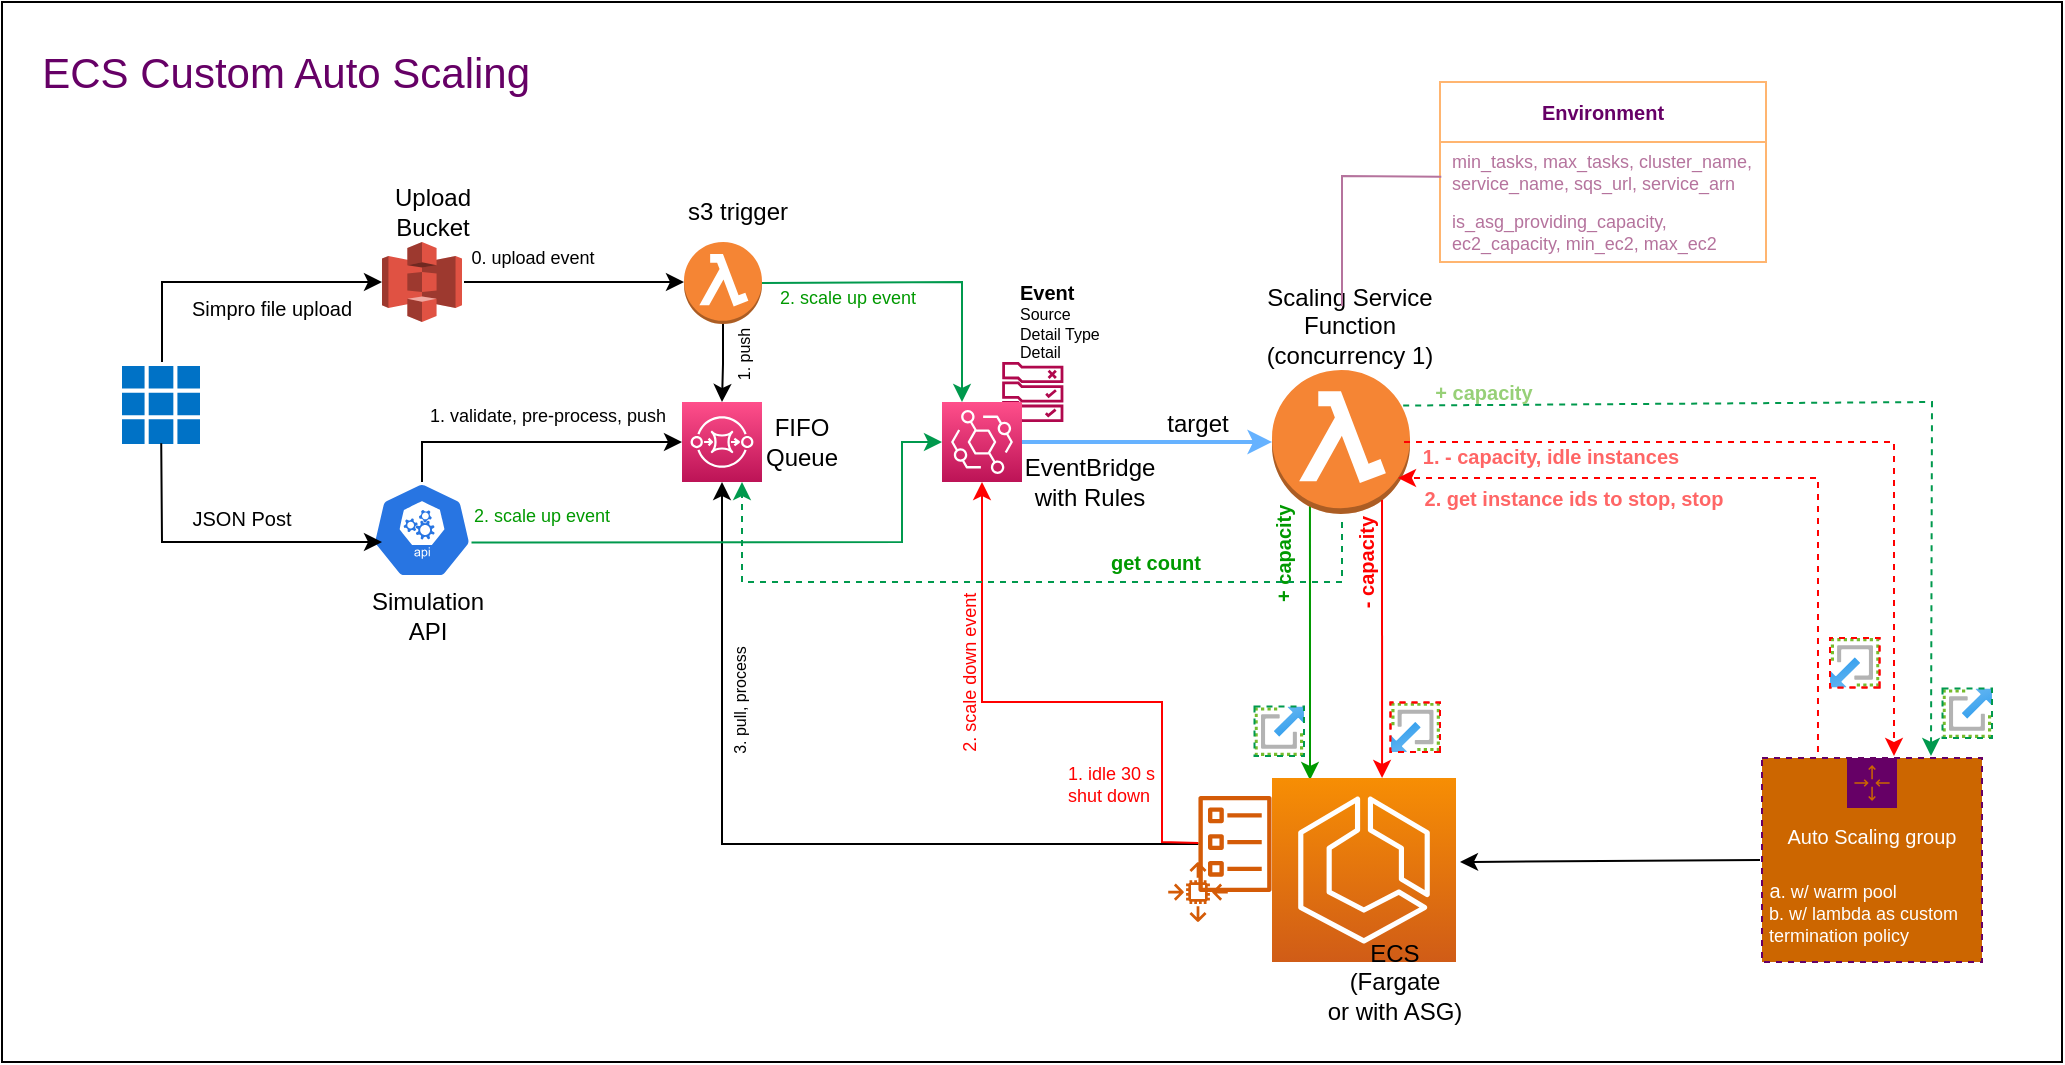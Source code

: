 <mxfile version="20.0.2" type="device"><diagram id="z8ID2N0thkWBZyAqDvLX" name="Page-1"><mxGraphModel dx="1888" dy="521" grid="1" gridSize="10" guides="1" tooltips="1" connect="1" arrows="1" fold="1" page="1" pageScale="1" pageWidth="850" pageHeight="1100" math="0" shadow="0"><root><mxCell id="0"/><mxCell id="1" parent="0"/><mxCell id="XwX1ZT5NqAK-yIYVkq8Y-12" value="" style="rounded=0;whiteSpace=wrap;html=1;" parent="1" vertex="1"><mxGeometry x="-210" y="10" width="1030" height="530" as="geometry"/></mxCell><mxCell id="5SeBwjOsilTfO1wTrDJ5-1" value="" style="outlineConnect=0;dashed=0;verticalLabelPosition=bottom;verticalAlign=top;align=center;html=1;shape=mxgraph.aws3.s3;fillColor=#E05243;gradientColor=none;" parent="1" vertex="1"><mxGeometry x="-20" y="130" width="40" height="40" as="geometry"/></mxCell><mxCell id="5SeBwjOsilTfO1wTrDJ5-2" value="" style="sketch=0;html=1;dashed=0;whitespace=wrap;fillColor=#2875E2;strokeColor=#ffffff;points=[[0.005,0.63,0],[0.1,0.2,0],[0.9,0.2,0],[0.5,0,0],[0.995,0.63,0],[0.72,0.99,0],[0.5,1,0],[0.28,0.99,0]];shape=mxgraph.kubernetes.icon;prIcon=api" parent="1" vertex="1"><mxGeometry x="-25" y="250" width="50" height="48" as="geometry"/></mxCell><mxCell id="5SeBwjOsilTfO1wTrDJ5-3" value="" style="sketch=0;outlineConnect=0;fontColor=#232F3E;gradientColor=none;fillColor=#B0084D;strokeColor=none;dashed=0;verticalLabelPosition=bottom;verticalAlign=top;align=center;html=1;fontSize=12;fontStyle=0;aspect=fixed;pointerEvents=1;shape=mxgraph.aws4.rule_2;" parent="1" vertex="1"><mxGeometry x="290" y="190" width="30.79" height="30" as="geometry"/></mxCell><mxCell id="5SeBwjOsilTfO1wTrDJ5-4" value="" style="sketch=0;points=[[0,0,0],[0.25,0,0],[0.5,0,0],[0.75,0,0],[1,0,0],[0,1,0],[0.25,1,0],[0.5,1,0],[0.75,1,0],[1,1,0],[0,0.25,0],[0,0.5,0],[0,0.75,0],[1,0.25,0],[1,0.5,0],[1,0.75,0]];outlineConnect=0;fontColor=#232F3E;gradientColor=#FF4F8B;gradientDirection=north;fillColor=#BC1356;strokeColor=#ffffff;dashed=0;verticalLabelPosition=bottom;verticalAlign=top;align=center;html=1;fontSize=12;fontStyle=0;aspect=fixed;shape=mxgraph.aws4.resourceIcon;resIcon=mxgraph.aws4.eventbridge;" parent="1" vertex="1"><mxGeometry x="260" y="210" width="40" height="40" as="geometry"/></mxCell><mxCell id="5SeBwjOsilTfO1wTrDJ5-85" style="edgeStyle=orthogonalEdgeStyle;rounded=0;orthogonalLoop=1;jettySize=auto;html=1;fontSize=9;fontColor=#FF0000;strokeColor=#009900;exitX=0.275;exitY=0.917;exitDx=0;exitDy=0;exitPerimeter=0;" parent="1" source="5SeBwjOsilTfO1wTrDJ5-5" edge="1"><mxGeometry relative="1" as="geometry"><mxPoint x="444" y="399" as="targetPoint"/><mxPoint x="444" y="275" as="sourcePoint"/></mxGeometry></mxCell><mxCell id="5SeBwjOsilTfO1wTrDJ5-5" value="" style="outlineConnect=0;dashed=0;verticalLabelPosition=bottom;verticalAlign=top;align=center;html=1;shape=mxgraph.aws3.lambda_function;fillColor=#F58534;gradientColor=none;" parent="1" vertex="1"><mxGeometry x="425" y="194" width="69" height="72" as="geometry"/></mxCell><mxCell id="5SeBwjOsilTfO1wTrDJ5-8" value="" style="sketch=0;points=[[0,0,0],[0.25,0,0],[0.5,0,0],[0.75,0,0],[1,0,0],[0,1,0],[0.25,1,0],[0.5,1,0],[0.75,1,0],[1,1,0],[0,0.25,0],[0,0.5,0],[0,0.75,0],[1,0.25,0],[1,0.5,0],[1,0.75,0]];outlineConnect=0;fontColor=#232F3E;gradientColor=#F78E04;gradientDirection=north;fillColor=#D05C17;strokeColor=#ffffff;dashed=0;verticalLabelPosition=bottom;verticalAlign=top;align=center;html=1;fontSize=12;fontStyle=0;aspect=fixed;shape=mxgraph.aws4.resourceIcon;resIcon=mxgraph.aws4.ecs;" parent="1" vertex="1"><mxGeometry x="425" y="398" width="92" height="92" as="geometry"/></mxCell><mxCell id="5SeBwjOsilTfO1wTrDJ5-9" value="&lt;font style=&quot;font-size: 10px;&quot;&gt;Auto Scaling group&lt;/font&gt;&lt;br&gt;&lt;font style=&quot;font-size: 10px&quot;&gt;&lt;br&gt;&lt;/font&gt;&lt;div style=&quot;text-align: left; font-size: 9px;&quot;&gt;&lt;font style=&quot;font-size: 10px;&quot;&gt;&amp;nbsp;a&lt;/font&gt;&lt;font style=&quot;font-size: 9px;&quot;&gt;. w/ warm pool&lt;/font&gt;&lt;/div&gt;&lt;font style=&quot;font-size: 9px;&quot;&gt;&lt;div style=&quot;text-align: left;&quot;&gt;&amp;nbsp;b. w/ lambda as custom&amp;nbsp; &amp;nbsp; &amp;nbsp;termination policy&lt;/div&gt;&lt;/font&gt;" style="points=[[0,0],[0.25,0],[0.5,0],[0.75,0],[1,0],[1,0.25],[1,0.5],[1,0.75],[1,1],[0.75,1],[0.5,1],[0.25,1],[0,1],[0,0.75],[0,0.5],[0,0.25]];outlineConnect=0;gradientColor=none;html=1;whiteSpace=wrap;fontSize=12;fontStyle=0;container=1;pointerEvents=0;collapsible=0;recursiveResize=0;shape=mxgraph.aws4.groupCenter;grIcon=mxgraph.aws4.group_auto_scaling_group;grStroke=1;strokeColor=#660066;fillColor=#CC6600;verticalAlign=top;align=center;fontColor=#FFFFFF;dashed=1;spacingTop=25;" parent="1" vertex="1"><mxGeometry x="670" y="388" width="110" height="102" as="geometry"/></mxCell><mxCell id="5SeBwjOsilTfO1wTrDJ5-14" value="Upload&lt;br&gt;Bucket" style="text;html=1;strokeColor=none;fillColor=none;align=center;verticalAlign=middle;whiteSpace=wrap;rounded=0;" parent="1" vertex="1"><mxGeometry x="-47.5" y="100" width="105" height="30" as="geometry"/></mxCell><mxCell id="5SeBwjOsilTfO1wTrDJ5-15" value="Simulation API" style="text;html=1;strokeColor=none;fillColor=none;align=center;verticalAlign=middle;whiteSpace=wrap;rounded=0;" parent="1" vertex="1"><mxGeometry x="-27" y="302" width="60" height="30" as="geometry"/></mxCell><mxCell id="5SeBwjOsilTfO1wTrDJ5-16" value="EventBridge with Rules" style="text;html=1;strokeColor=none;fillColor=none;align=center;verticalAlign=middle;whiteSpace=wrap;rounded=0;" parent="1" vertex="1"><mxGeometry x="304" y="235" width="60" height="30" as="geometry"/></mxCell><mxCell id="5SeBwjOsilTfO1wTrDJ5-18" value="&lt;div style=&quot;&quot;&gt;&lt;font size=&quot;1&quot; style=&quot;&quot;&gt;&lt;b style=&quot;&quot;&gt;Event&lt;/b&gt;&lt;/font&gt;&lt;/div&gt;&lt;div style=&quot;font-size: 8px;&quot;&gt;&lt;span style=&quot;background-color: initial;&quot;&gt;Source&lt;/span&gt;&lt;br&gt;&lt;/div&gt;&lt;div style=&quot;font-size: 8px;&quot;&gt;&lt;span style=&quot;font-size: 8px;&quot;&gt;&lt;font style=&quot;font-size: 8px;&quot;&gt;Detail Type&lt;/font&gt;&lt;/span&gt;&lt;/div&gt;&lt;div style=&quot;font-size: 8px;&quot;&gt;&lt;span style=&quot;font-size: 8px;&quot;&gt;&lt;font style=&quot;font-size: 8px;&quot;&gt;Detail&lt;/font&gt;&lt;/span&gt;&lt;/div&gt;" style="text;html=1;strokeColor=none;fillColor=none;align=left;verticalAlign=middle;whiteSpace=wrap;rounded=0;fontSize=8;fontStyle=0" parent="1" vertex="1"><mxGeometry x="297" y="145" width="50" height="50" as="geometry"/></mxCell><mxCell id="5SeBwjOsilTfO1wTrDJ5-19" value="" style="endArrow=classic;html=1;rounded=0;fontSize=8;exitX=1;exitY=0.5;exitDx=0;exitDy=0;exitPerimeter=0;entryX=0;entryY=0.5;entryDx=0;entryDy=0;entryPerimeter=0;strokeColor=#66B2FF;strokeWidth=2;" parent="1" source="5SeBwjOsilTfO1wTrDJ5-4" target="5SeBwjOsilTfO1wTrDJ5-5" edge="1"><mxGeometry width="50" height="50" relative="1" as="geometry"><mxPoint x="350" y="270" as="sourcePoint"/><mxPoint x="400" y="220" as="targetPoint"/></mxGeometry></mxCell><mxCell id="5SeBwjOsilTfO1wTrDJ5-27" value="" style="sketch=0;points=[[0,0,0],[0.25,0,0],[0.5,0,0],[0.75,0,0],[1,0,0],[0,1,0],[0.25,1,0],[0.5,1,0],[0.75,1,0],[1,1,0],[0,0.25,0],[0,0.5,0],[0,0.75,0],[1,0.25,0],[1,0.5,0],[1,0.75,0]];outlineConnect=0;fontColor=#232F3E;gradientColor=#FF4F8B;gradientDirection=north;fillColor=#BC1356;strokeColor=#ffffff;dashed=0;verticalLabelPosition=bottom;verticalAlign=top;align=center;html=1;fontSize=12;fontStyle=0;aspect=fixed;shape=mxgraph.aws4.resourceIcon;resIcon=mxgraph.aws4.sqs;" parent="1" vertex="1"><mxGeometry x="130" y="210" width="40" height="40" as="geometry"/></mxCell><mxCell id="5SeBwjOsilTfO1wTrDJ5-48" value="" style="edgeStyle=orthogonalEdgeStyle;rounded=0;orthogonalLoop=1;jettySize=auto;html=1;fontSize=8;" parent="1" source="5SeBwjOsilTfO1wTrDJ5-28" target="5SeBwjOsilTfO1wTrDJ5-27" edge="1"><mxGeometry relative="1" as="geometry"/></mxCell><mxCell id="5SeBwjOsilTfO1wTrDJ5-28" value="" style="outlineConnect=0;dashed=0;verticalLabelPosition=bottom;verticalAlign=top;align=center;html=1;shape=mxgraph.aws3.lambda_function;fillColor=#F58534;gradientColor=none;" parent="1" vertex="1"><mxGeometry x="131" y="130" width="39" height="41" as="geometry"/></mxCell><mxCell id="5SeBwjOsilTfO1wTrDJ5-29" value="s3 trigger" style="text;html=1;strokeColor=none;fillColor=none;align=center;verticalAlign=middle;whiteSpace=wrap;rounded=0;" parent="1" vertex="1"><mxGeometry x="127" y="100" width="62" height="30" as="geometry"/></mxCell><mxCell id="5SeBwjOsilTfO1wTrDJ5-30" value="ECS&lt;br&gt;(Fargate&lt;br&gt;or with ASG)" style="text;html=1;strokeColor=none;fillColor=none;align=center;verticalAlign=middle;whiteSpace=wrap;rounded=0;" parent="1" vertex="1"><mxGeometry x="450" y="490" width="73" height="20" as="geometry"/></mxCell><mxCell id="5SeBwjOsilTfO1wTrDJ5-34" value="" style="endArrow=classic;html=1;rounded=0;fontSize=8;entryX=0.5;entryY=1;entryDx=0;entryDy=0;entryPerimeter=0;" parent="1" source="0cKRblF1f395sn9dbBqa-1" target="5SeBwjOsilTfO1wTrDJ5-27" edge="1"><mxGeometry width="50" height="50" relative="1" as="geometry"><mxPoint x="377" y="436.5" as="sourcePoint"/><mxPoint x="200" y="370" as="targetPoint"/><Array as="points"><mxPoint x="150" y="431"/></Array></mxGeometry></mxCell><mxCell id="5SeBwjOsilTfO1wTrDJ5-42" value="1. validate, pre-process, push" style="text;html=1;strokeColor=none;fillColor=none;align=center;verticalAlign=middle;whiteSpace=wrap;rounded=0;fontSize=9;" parent="1" vertex="1"><mxGeometry x="-2" y="209.25" width="130" height="16" as="geometry"/></mxCell><mxCell id="5SeBwjOsilTfO1wTrDJ5-44" value="0. upload event" style="text;html=1;strokeColor=none;fillColor=none;align=center;verticalAlign=middle;whiteSpace=wrap;rounded=0;fontSize=9;" parent="1" vertex="1"><mxGeometry x="23" y="130" width="65" height="16" as="geometry"/></mxCell><mxCell id="5SeBwjOsilTfO1wTrDJ5-46" value="" style="endArrow=classic;html=1;rounded=0;fontSize=8;" parent="1" edge="1"><mxGeometry width="50" height="50" relative="1" as="geometry"><mxPoint x="21" y="150" as="sourcePoint"/><mxPoint x="131" y="150" as="targetPoint"/></mxGeometry></mxCell><mxCell id="5SeBwjOsilTfO1wTrDJ5-49" value="1. push" style="text;html=1;strokeColor=none;fillColor=none;align=center;verticalAlign=middle;whiteSpace=wrap;rounded=0;fontSize=8;rotation=-90;" parent="1" vertex="1"><mxGeometry x="146" y="178" width="30" height="16" as="geometry"/></mxCell><mxCell id="5SeBwjOsilTfO1wTrDJ5-51" value="3. pull, process" style="text;html=1;strokeColor=none;fillColor=none;align=center;verticalAlign=middle;whiteSpace=wrap;rounded=0;fontSize=8;rotation=-90;" parent="1" vertex="1"><mxGeometry x="129" y="351" width="60" height="16" as="geometry"/></mxCell><mxCell id="5SeBwjOsilTfO1wTrDJ5-53" value="" style="endArrow=classic;html=1;rounded=0;fontSize=8;entryX=0;entryY=0.5;entryDx=0;entryDy=0;entryPerimeter=0;exitX=0.5;exitY=0;exitDx=0;exitDy=0;exitPerimeter=0;" parent="1" source="5SeBwjOsilTfO1wTrDJ5-2" target="5SeBwjOsilTfO1wTrDJ5-27" edge="1"><mxGeometry width="50" height="50" relative="1" as="geometry"><mxPoint x="50" y="250" as="sourcePoint"/><mxPoint x="100" y="200" as="targetPoint"/><Array as="points"><mxPoint y="230"/></Array></mxGeometry></mxCell><mxCell id="5SeBwjOsilTfO1wTrDJ5-56" value="" style="endArrow=classic;html=1;rounded=0;fontSize=8;strokeColor=#00994D;exitX=0.995;exitY=0.63;exitDx=0;exitDy=0;exitPerimeter=0;entryX=0;entryY=0.5;entryDx=0;entryDy=0;entryPerimeter=0;" parent="1" source="5SeBwjOsilTfO1wTrDJ5-2" target="5SeBwjOsilTfO1wTrDJ5-4" edge="1"><mxGeometry width="50" height="50" relative="1" as="geometry"><mxPoint x="80" y="310" as="sourcePoint"/><mxPoint x="130" y="260" as="targetPoint"/><Array as="points"><mxPoint x="240" y="280"/><mxPoint x="240" y="230"/></Array></mxGeometry></mxCell><mxCell id="5SeBwjOsilTfO1wTrDJ5-57" value="" style="endArrow=classic;html=1;rounded=0;fontSize=8;strokeColor=#00994D;exitX=1;exitY=0.5;exitDx=0;exitDy=0;exitPerimeter=0;entryX=0.25;entryY=0;entryDx=0;entryDy=0;entryPerimeter=0;" parent="1" source="5SeBwjOsilTfO1wTrDJ5-28" target="5SeBwjOsilTfO1wTrDJ5-4" edge="1"><mxGeometry width="50" height="50" relative="1" as="geometry"><mxPoint x="220" y="150" as="sourcePoint"/><mxPoint x="270" y="100" as="targetPoint"/><Array as="points"><mxPoint x="270" y="150"/></Array></mxGeometry></mxCell><mxCell id="5SeBwjOsilTfO1wTrDJ5-59" value="2. scale up event" style="text;html=1;strokeColor=none;fillColor=none;align=center;verticalAlign=middle;whiteSpace=wrap;rounded=0;fontSize=9;fontColor=#009900;" parent="1" vertex="1"><mxGeometry x="20" y="259" width="80" height="16" as="geometry"/></mxCell><mxCell id="5SeBwjOsilTfO1wTrDJ5-61" value="2. scale up event" style="text;html=1;strokeColor=none;fillColor=none;align=center;verticalAlign=middle;whiteSpace=wrap;rounded=0;fontSize=9;fontColor=#009900;" parent="1" vertex="1"><mxGeometry x="176" y="150" width="74" height="16" as="geometry"/></mxCell><mxCell id="5SeBwjOsilTfO1wTrDJ5-62" value="" style="endArrow=classic;html=1;rounded=0;fontSize=8;fontColor=#FF0000;strokeColor=#FF0000;entryX=0.5;entryY=1;entryDx=0;entryDy=0;entryPerimeter=0;" parent="1" source="0cKRblF1f395sn9dbBqa-1" target="5SeBwjOsilTfO1wTrDJ5-4" edge="1"><mxGeometry width="50" height="50" relative="1" as="geometry"><mxPoint x="404" y="420" as="sourcePoint"/><mxPoint x="320" y="260" as="targetPoint"/><Array as="points"><mxPoint x="370" y="430"/><mxPoint x="370" y="360"/><mxPoint x="280" y="360"/></Array></mxGeometry></mxCell><mxCell id="5SeBwjOsilTfO1wTrDJ5-63" value="2. scale down event" style="text;html=1;strokeColor=none;fillColor=none;align=center;verticalAlign=middle;whiteSpace=wrap;rounded=0;fontSize=9;fontColor=#FF0000;rotation=-90;" parent="1" vertex="1"><mxGeometry x="230" y="337.25" width="88.81" height="16" as="geometry"/></mxCell><mxCell id="5SeBwjOsilTfO1wTrDJ5-68" value="" style="shape=image;html=1;verticalAlign=top;verticalLabelPosition=bottom;labelBackgroundColor=#ffffff;imageAspect=0;aspect=fixed;image=https://cdn0.iconfinder.com/data/icons/woocons1/Stop.png;fontSize=8;fontColor=#009900;" parent="1" vertex="1"><mxGeometry x="360" y="363.63" width="22" height="22" as="geometry"/></mxCell><mxCell id="5SeBwjOsilTfO1wTrDJ5-71" value="1. idle 30 s&lt;br&gt;shut down" style="text;html=1;strokeColor=none;fillColor=none;align=left;verticalAlign=middle;whiteSpace=wrap;rounded=0;fontSize=9;fontColor=#FF0000;" parent="1" vertex="1"><mxGeometry x="320.79" y="395" width="65" height="12" as="geometry"/></mxCell><mxCell id="5SeBwjOsilTfO1wTrDJ5-11" value="" style="aspect=fixed;html=1;points=[];align=center;image;fontSize=12;image=img/lib/azure2/general/Scale.svg;imageBorder=#00994D;dashed=1;" parent="1" vertex="1"><mxGeometry x="416.25" y="362.25" width="24.75" height="24.75" as="geometry"/></mxCell><mxCell id="5SeBwjOsilTfO1wTrDJ5-81" value="Scaling Service Function (concurrency 1)" style="text;html=1;strokeColor=none;fillColor=none;align=center;verticalAlign=middle;whiteSpace=wrap;rounded=0;" parent="1" vertex="1"><mxGeometry x="414" y="157" width="100" height="30" as="geometry"/></mxCell><mxCell id="5SeBwjOsilTfO1wTrDJ5-82" value="FIFO&lt;br&gt;Queue" style="text;html=1;strokeColor=none;fillColor=none;align=center;verticalAlign=middle;whiteSpace=wrap;rounded=0;" parent="1" vertex="1"><mxGeometry x="170" y="215" width="40" height="30" as="geometry"/></mxCell><mxCell id="5SeBwjOsilTfO1wTrDJ5-86" style="edgeStyle=orthogonalEdgeStyle;rounded=0;orthogonalLoop=1;jettySize=auto;html=1;fontSize=9;fontColor=#FF0000;strokeColor=#FF0000;exitX=0.275;exitY=0.917;exitDx=0;exitDy=0;exitPerimeter=0;" parent="1" edge="1"><mxGeometry relative="1" as="geometry"><mxPoint x="480.03" y="398" as="targetPoint"/><mxPoint x="480.005" y="259.024" as="sourcePoint"/></mxGeometry></mxCell><mxCell id="5SeBwjOsilTfO1wTrDJ5-87" value="" style="aspect=fixed;html=1;points=[];align=center;image;fontSize=12;image=img/lib/azure2/general/Scale.svg;rotation=-180;imageBackground=default;imageBorder=#FF0000;dashed=1;" parent="1" vertex="1"><mxGeometry x="484.25" y="360.25" width="24.75" height="24.75" as="geometry"/></mxCell><mxCell id="5SeBwjOsilTfO1wTrDJ5-88" value="" style="endArrow=classic;html=1;rounded=0;fontSize=9;fontColor=#FF0000;strokeColor=#00994D;entryX=0.75;entryY=0;entryDx=0;entryDy=0;exitX=0.994;exitY=0.247;exitDx=0;exitDy=0;exitPerimeter=0;dashed=1;" parent="1" edge="1"><mxGeometry width="50" height="50" relative="1" as="geometry"><mxPoint x="490.586" y="211.784" as="sourcePoint"/><mxPoint x="754.5" y="387" as="targetPoint"/><Array as="points"><mxPoint x="755" y="210"/></Array></mxGeometry></mxCell><mxCell id="5SeBwjOsilTfO1wTrDJ5-89" value="" style="aspect=fixed;html=1;points=[];align=center;image;fontSize=12;image=img/lib/azure2/general/Scale.svg;imageBorder=#00994D;dashed=1;" parent="1" vertex="1"><mxGeometry x="760.25" y="353.25" width="24.75" height="24.75" as="geometry"/></mxCell><mxCell id="5SeBwjOsilTfO1wTrDJ5-91" value="" style="endArrow=classic;html=1;rounded=0;dashed=1;fontSize=9;fontColor=#FF0000;strokeColor=#FF0000;entryX=0.5;entryY=0;entryDx=0;entryDy=0;" parent="1" edge="1"><mxGeometry width="50" height="50" relative="1" as="geometry"><mxPoint x="491" y="230" as="sourcePoint"/><mxPoint x="736" y="387" as="targetPoint"/><Array as="points"><mxPoint x="736" y="230"/></Array></mxGeometry></mxCell><mxCell id="5SeBwjOsilTfO1wTrDJ5-92" value="" style="aspect=fixed;html=1;points=[];align=center;image;fontSize=12;image=img/lib/azure2/general/Scale.svg;rotation=-180;imageBackground=default;imageBorder=#FF0000;dashed=1;" parent="1" vertex="1"><mxGeometry x="704" y="328" width="24.75" height="24.75" as="geometry"/></mxCell><mxCell id="5SeBwjOsilTfO1wTrDJ5-93" value="+ capacity" style="text;html=1;strokeColor=none;fillColor=none;align=center;verticalAlign=middle;whiteSpace=wrap;rounded=0;fontSize=10;fontColor=#97D077;fontStyle=1;shadow=0;" parent="1" vertex="1"><mxGeometry x="494.25" y="197" width="74" height="16" as="geometry"/></mxCell><mxCell id="5SeBwjOsilTfO1wTrDJ5-95" value="+ capacity" style="text;html=1;strokeColor=none;fillColor=none;align=center;verticalAlign=middle;whiteSpace=wrap;rounded=0;fontSize=10;fontColor=#009900;fontStyle=1;rotation=-90;" parent="1" vertex="1"><mxGeometry x="393.63" y="278" width="74" height="16" as="geometry"/></mxCell><mxCell id="5SeBwjOsilTfO1wTrDJ5-96" value="- capacity" style="text;html=1;strokeColor=none;fillColor=none;align=center;verticalAlign=middle;whiteSpace=wrap;rounded=0;fontSize=10;fontColor=#FF0000;fontStyle=1;rotation=-90;" parent="1" vertex="1"><mxGeometry x="435" y="282" width="74" height="16" as="geometry"/></mxCell><mxCell id="5SeBwjOsilTfO1wTrDJ5-99" value="1. - capacity, idle instances" style="text;html=1;strokeColor=none;fillColor=none;align=center;verticalAlign=middle;whiteSpace=wrap;rounded=0;fontSize=10;fontColor=#FF6666;fontStyle=1" parent="1" vertex="1"><mxGeometry x="496" y="229" width="137" height="16" as="geometry"/></mxCell><mxCell id="5SeBwjOsilTfO1wTrDJ5-102" value="" style="endArrow=classic;html=1;rounded=0;dashed=1;fontSize=10;fontColor=#FF0000;strokeColor=#FF0000;exitX=0.111;exitY=0;exitDx=0;exitDy=0;exitPerimeter=0;" parent="1" edge="1"><mxGeometry width="50" height="50" relative="1" as="geometry"><mxPoint x="697.99" y="385" as="sourcePoint"/><mxPoint x="488" y="248" as="targetPoint"/><Array as="points"><mxPoint x="698" y="248"/></Array></mxGeometry></mxCell><mxCell id="5SeBwjOsilTfO1wTrDJ5-103" value="2. get instance ids to stop, stop" style="text;html=1;strokeColor=none;fillColor=none;align=center;verticalAlign=middle;whiteSpace=wrap;rounded=0;fontSize=10;fontColor=#FF6666;fontStyle=1" parent="1" vertex="1"><mxGeometry x="498" y="250" width="156" height="16" as="geometry"/></mxCell><mxCell id="5SeBwjOsilTfO1wTrDJ5-104" value="" style="endArrow=classic;html=1;rounded=0;dashed=1;fontSize=10;fontColor=#FFB570;strokeColor=#00994D;entryX=0.75;entryY=1;entryDx=0;entryDy=0;entryPerimeter=0;" parent="1" target="5SeBwjOsilTfO1wTrDJ5-27" edge="1"><mxGeometry width="50" height="50" relative="1" as="geometry"><mxPoint x="460" y="270" as="sourcePoint"/><mxPoint x="240" y="310" as="targetPoint"/><Array as="points"><mxPoint x="460" y="300"/><mxPoint x="160" y="300"/></Array></mxGeometry></mxCell><mxCell id="5SeBwjOsilTfO1wTrDJ5-105" value="get count" style="text;html=1;strokeColor=none;fillColor=none;align=center;verticalAlign=middle;whiteSpace=wrap;rounded=0;fontSize=10;fontColor=#009900;fontStyle=1" parent="1" vertex="1"><mxGeometry x="330.4" y="282" width="74" height="16" as="geometry"/></mxCell><mxCell id="uyDY5kCbL1UZdUZJ-KgM-3" value="" style="shape=image;html=1;verticalAlign=top;verticalLabelPosition=bottom;labelBackgroundColor=#ffffff;imageAspect=0;aspect=fixed;image=https://cdn2.iconfinder.com/data/icons/vivid/48/infinity-128.png" parent="1" vertex="1"><mxGeometry x="135.5" y="386" width="30" height="30" as="geometry"/></mxCell><mxCell id="uyDY5kCbL1UZdUZJ-KgM-5" value="Environment" style="swimlane;fontStyle=1;childLayout=stackLayout;horizontal=1;startSize=30;horizontalStack=0;resizeParent=1;resizeParentMax=0;resizeLast=0;collapsible=1;marginBottom=0;fontSize=10;strokeColor=#FFB570;fontColor=#660066;" parent="1" vertex="1"><mxGeometry x="509" y="50" width="163" height="90" as="geometry"/></mxCell><mxCell id="uyDY5kCbL1UZdUZJ-KgM-6" value="min_tasks, max_tasks, cluster_name, &#10;service_name, sqs_url, service_arn" style="text;strokeColor=none;fillColor=none;align=left;verticalAlign=middle;spacingLeft=4;spacingRight=4;overflow=hidden;points=[[0,0.5],[1,0.5]];portConstraint=eastwest;rotatable=0;fontSize=9;fontColor=#B5739D;" parent="uyDY5kCbL1UZdUZJ-KgM-5" vertex="1"><mxGeometry y="30" width="163" height="30" as="geometry"/></mxCell><mxCell id="uyDY5kCbL1UZdUZJ-KgM-8" value="is_asg_providing_capacity, &#10;ec2_capacity, min_ec2, max_ec2" style="text;strokeColor=none;fillColor=none;align=left;verticalAlign=middle;spacingLeft=4;spacingRight=4;overflow=hidden;points=[[0,0.5],[1,0.5]];portConstraint=eastwest;rotatable=0;fontSize=9;fontColor=#B5739D;" parent="uyDY5kCbL1UZdUZJ-KgM-5" vertex="1"><mxGeometry y="60" width="163" height="30" as="geometry"/></mxCell><mxCell id="uyDY5kCbL1UZdUZJ-KgM-9" value="" style="endArrow=none;html=1;rounded=0;fontSize=10;fontColor=#B5739D;strokeWidth=1;entryX=0.004;entryY=0.18;entryDx=0;entryDy=0;entryPerimeter=0;strokeColor=#B5739D;" parent="1" edge="1"><mxGeometry width="50" height="50" relative="1" as="geometry"><mxPoint x="460" y="162" as="sourcePoint"/><mxPoint x="509.652" y="97.4" as="targetPoint"/><Array as="points"><mxPoint x="460" y="97"/></Array></mxGeometry></mxCell><mxCell id="uyDY5kCbL1UZdUZJ-KgM-10" value="" style="sketch=0;aspect=fixed;html=1;points=[];align=center;image;fontSize=12;image=img/lib/mscae/Client_Apps.svg;fontColor=#660066;strokeColor=#FFB570;" parent="1" vertex="1"><mxGeometry x="-150" y="192" width="39" height="39" as="geometry"/></mxCell><mxCell id="uyDY5kCbL1UZdUZJ-KgM-11" value="" style="endArrow=classic;html=1;rounded=0;fontSize=10;fontColor=#660066;strokeWidth=1;entryX=0;entryY=0.5;entryDx=0;entryDy=0;entryPerimeter=0;" parent="1" target="5SeBwjOsilTfO1wTrDJ5-1" edge="1"><mxGeometry width="50" height="50" relative="1" as="geometry"><mxPoint x="-130" y="190" as="sourcePoint"/><mxPoint x="-40" y="150" as="targetPoint"/><Array as="points"><mxPoint x="-130" y="150"/></Array></mxGeometry></mxCell><mxCell id="uyDY5kCbL1UZdUZJ-KgM-12" value="" style="endArrow=classic;html=1;rounded=0;fontSize=10;fontColor=#660066;strokeWidth=1;exitX=0.503;exitY=0.99;exitDx=0;exitDy=0;exitPerimeter=0;entryX=0.1;entryY=0.625;entryDx=0;entryDy=0;entryPerimeter=0;" parent="1" source="uyDY5kCbL1UZdUZJ-KgM-10" target="5SeBwjOsilTfO1wTrDJ5-2" edge="1"><mxGeometry width="50" height="50" relative="1" as="geometry"><mxPoint x="-70" y="250" as="sourcePoint"/><mxPoint x="-30" y="280" as="targetPoint"/><Array as="points"><mxPoint x="-130" y="280"/></Array></mxGeometry></mxCell><mxCell id="uyDY5kCbL1UZdUZJ-KgM-13" value="Simpro file upload" style="text;html=1;strokeColor=none;fillColor=none;align=center;verticalAlign=middle;whiteSpace=wrap;rounded=0;fontSize=10;fontColor=#000000;" parent="1" vertex="1"><mxGeometry x="-120" y="150" width="90" height="25" as="geometry"/></mxCell><mxCell id="uyDY5kCbL1UZdUZJ-KgM-14" value="JSON Post" style="text;html=1;strokeColor=none;fillColor=none;align=center;verticalAlign=middle;whiteSpace=wrap;rounded=0;fontSize=10;fontColor=#000000;" parent="1" vertex="1"><mxGeometry x="-120" y="255" width="60" height="25" as="geometry"/></mxCell><mxCell id="uyDY5kCbL1UZdUZJ-KgM-18" value="ECS Custom Auto Scaling&amp;nbsp;" style="text;html=1;strokeColor=none;fillColor=none;align=center;verticalAlign=middle;whiteSpace=wrap;rounded=0;fontSize=21;fontColor=#660066;" parent="1" vertex="1"><mxGeometry x="-200" y="30" width="270" height="30" as="geometry"/></mxCell><mxCell id="0cKRblF1f395sn9dbBqa-1" value="" style="sketch=0;outlineConnect=0;fontColor=#232F3E;gradientColor=none;fillColor=#D45B07;strokeColor=none;dashed=0;verticalLabelPosition=bottom;verticalAlign=top;align=center;html=1;fontSize=12;fontStyle=0;aspect=fixed;pointerEvents=1;shape=mxgraph.aws4.ecs_task;" parent="1" vertex="1"><mxGeometry x="388" y="407" width="37" height="48" as="geometry"/></mxCell><mxCell id="0cKRblF1f395sn9dbBqa-4" value="target" style="text;html=1;strokeColor=none;fillColor=none;align=center;verticalAlign=middle;whiteSpace=wrap;rounded=0;fontColor=#000000;" parent="1" vertex="1"><mxGeometry x="366" y="216" width="44" height="10" as="geometry"/></mxCell><mxCell id="XwX1ZT5NqAK-yIYVkq8Y-11" value="" style="endArrow=classic;html=1;rounded=0;exitX=0;exitY=0.5;exitDx=0;exitDy=0;" parent="1" edge="1"><mxGeometry width="50" height="50" relative="1" as="geometry"><mxPoint x="669" y="439" as="sourcePoint"/><mxPoint x="519" y="440" as="targetPoint"/></mxGeometry></mxCell><mxCell id="yA38GDjVobfFiTXxuB0O-1" value="" style="sketch=0;outlineConnect=0;fontColor=#232F3E;gradientColor=none;fillColor=#D45B07;strokeColor=none;dashed=0;verticalLabelPosition=bottom;verticalAlign=top;align=center;html=1;fontSize=12;fontStyle=0;aspect=fixed;pointerEvents=1;shape=mxgraph.aws4.auto_scaling2;" vertex="1" parent="1"><mxGeometry x="373" y="440" width="30" height="30" as="geometry"/></mxCell></root></mxGraphModel></diagram></mxfile>